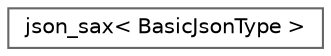 digraph "Gráfico de jerarquía de clases"
{
 // LATEX_PDF_SIZE
  bgcolor="transparent";
  edge [fontname=Helvetica,fontsize=10,labelfontname=Helvetica,labelfontsize=10];
  node [fontname=Helvetica,fontsize=10,shape=box,height=0.2,width=0.4];
  rankdir="LR";
  Node0 [id="Node000000",label="json_sax\< BasicJsonType \>",height=0.2,width=0.4,color="grey40", fillcolor="white", style="filled",URL="$structjson__sax.html",tooltip="SAX interface."];
}
